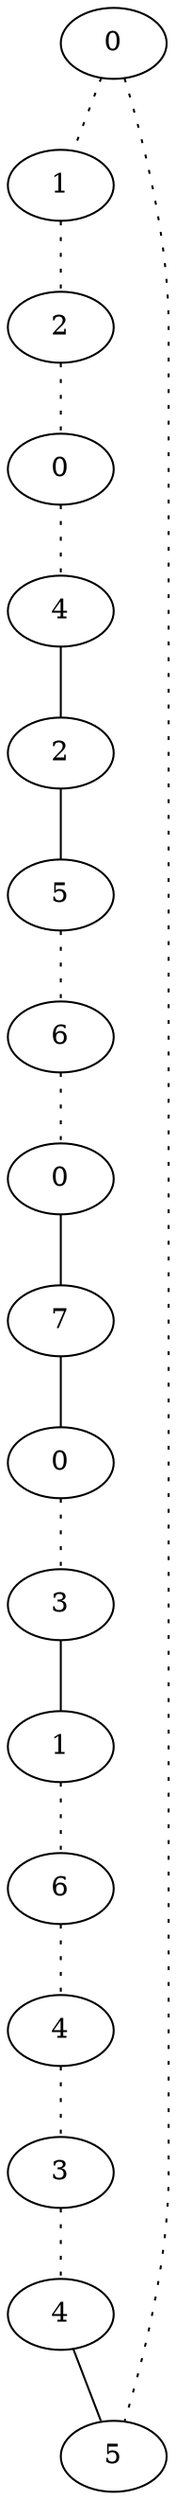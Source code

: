 graph {
a0[label=0];
a1[label=1];
a2[label=2];
a3[label=0];
a4[label=4];
a5[label=2];
a6[label=5];
a7[label=6];
a8[label=0];
a9[label=7];
a10[label=0];
a11[label=3];
a12[label=1];
a13[label=6];
a14[label=4];
a15[label=3];
a16[label=4];
a17[label=5];
a0 -- a1 [style=dotted];
a0 -- a17 [style=dotted];
a1 -- a2 [style=dotted];
a2 -- a3 [style=dotted];
a3 -- a4 [style=dotted];
a4 -- a5;
a5 -- a6;
a6 -- a7 [style=dotted];
a7 -- a8 [style=dotted];
a8 -- a9;
a9 -- a10;
a10 -- a11 [style=dotted];
a11 -- a12;
a12 -- a13 [style=dotted];
a13 -- a14 [style=dotted];
a14 -- a15 [style=dotted];
a15 -- a16 [style=dotted];
a16 -- a17;
}
